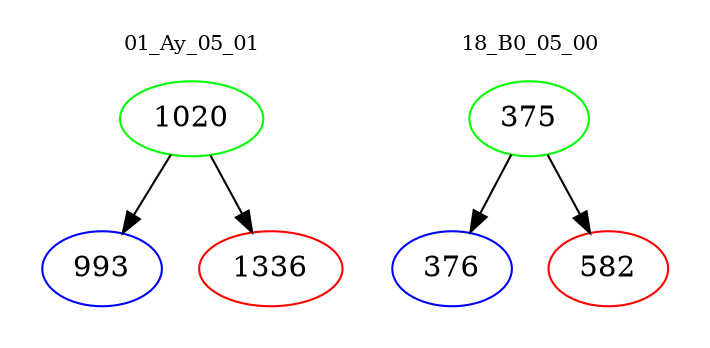 digraph{
subgraph cluster_0 {
color = white
label = "01_Ay_05_01";
fontsize=10;
T0_1020 [label="1020", color="green"]
T0_1020 -> T0_993 [color="black"]
T0_993 [label="993", color="blue"]
T0_1020 -> T0_1336 [color="black"]
T0_1336 [label="1336", color="red"]
}
subgraph cluster_1 {
color = white
label = "18_B0_05_00";
fontsize=10;
T1_375 [label="375", color="green"]
T1_375 -> T1_376 [color="black"]
T1_376 [label="376", color="blue"]
T1_375 -> T1_582 [color="black"]
T1_582 [label="582", color="red"]
}
}
